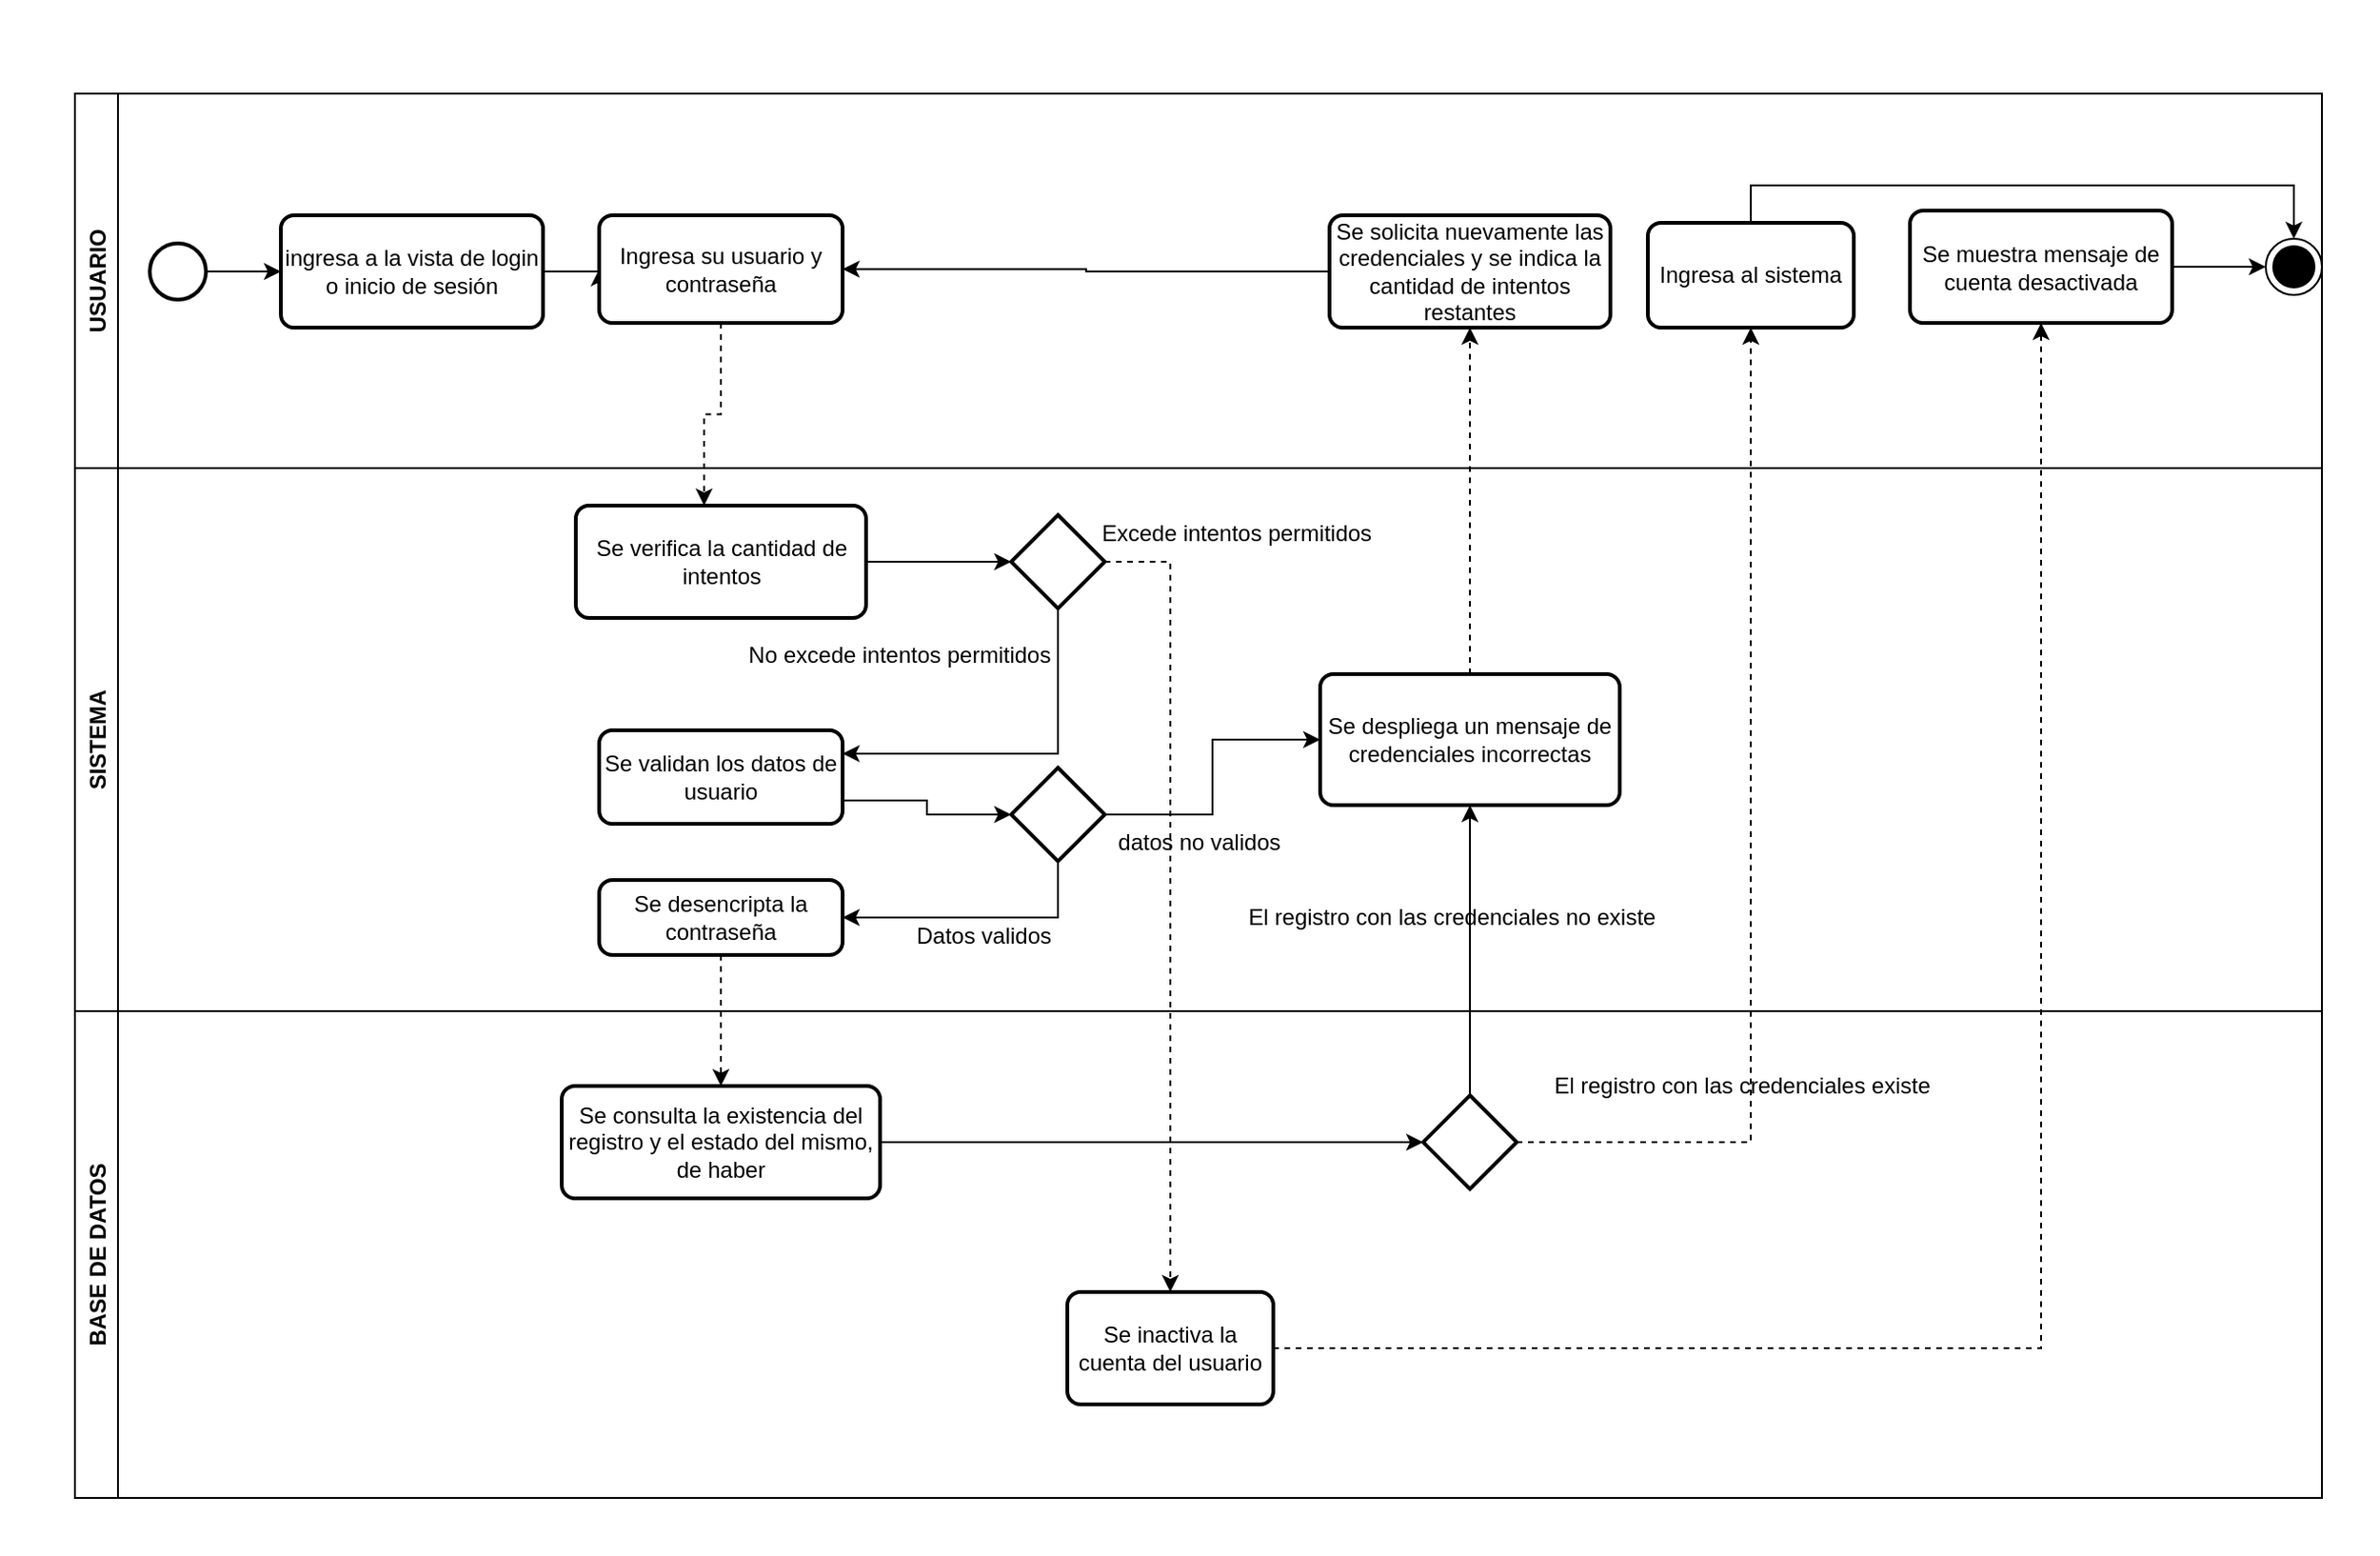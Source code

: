 <mxfile version="20.0.1" type="github"><diagram id="h_A9fjt_K9imdsqQN1t2" name="Page-1"><mxGraphModel dx="1021" dy="1628" grid="1" gridSize="10" guides="1" tooltips="1" connect="1" arrows="1" fold="1" page="1" pageScale="1" pageWidth="827" pageHeight="1169" math="0" shadow="0"><root><mxCell id="0"/><mxCell id="1" parent="0"/><mxCell id="l4md8V3zlOqzfzUoNWWi-2" value="USUARIO" style="swimlane;horizontal=0;startSize=23;" vertex="1" parent="1"><mxGeometry x="120" y="-30" width="1200" height="200" as="geometry"/></mxCell><mxCell id="l4md8V3zlOqzfzUoNWWi-28" style="edgeStyle=orthogonalEdgeStyle;rounded=0;orthogonalLoop=1;jettySize=auto;html=1;exitX=1;exitY=0.5;exitDx=0;exitDy=0;exitPerimeter=0;entryX=0;entryY=0.5;entryDx=0;entryDy=0;" edge="1" parent="l4md8V3zlOqzfzUoNWWi-2" source="l4md8V3zlOqzfzUoNWWi-5" target="l4md8V3zlOqzfzUoNWWi-6"><mxGeometry relative="1" as="geometry"/></mxCell><mxCell id="l4md8V3zlOqzfzUoNWWi-5" value="" style="strokeWidth=2;html=1;shape=mxgraph.flowchart.start_2;whiteSpace=wrap;" vertex="1" parent="l4md8V3zlOqzfzUoNWWi-2"><mxGeometry x="40" y="80" width="30" height="30" as="geometry"/></mxCell><mxCell id="l4md8V3zlOqzfzUoNWWi-26" style="edgeStyle=orthogonalEdgeStyle;rounded=0;orthogonalLoop=1;jettySize=auto;html=1;exitX=1;exitY=0.5;exitDx=0;exitDy=0;entryX=0;entryY=0.5;entryDx=0;entryDy=0;" edge="1" parent="l4md8V3zlOqzfzUoNWWi-2" source="l4md8V3zlOqzfzUoNWWi-6" target="l4md8V3zlOqzfzUoNWWi-7"><mxGeometry relative="1" as="geometry"/></mxCell><mxCell id="l4md8V3zlOqzfzUoNWWi-6" value="ingresa a la vista de login o inicio de sesión" style="rounded=1;whiteSpace=wrap;html=1;absoluteArcSize=1;arcSize=14;strokeWidth=2;align=center;" vertex="1" parent="l4md8V3zlOqzfzUoNWWi-2"><mxGeometry x="110" y="65" width="140" height="60" as="geometry"/></mxCell><mxCell id="l4md8V3zlOqzfzUoNWWi-7" value="Ingresa su usuario y contraseña" style="rounded=1;whiteSpace=wrap;html=1;absoluteArcSize=1;arcSize=14;strokeWidth=2;" vertex="1" parent="l4md8V3zlOqzfzUoNWWi-2"><mxGeometry x="280" y="65" width="130" height="57.5" as="geometry"/></mxCell><mxCell id="l4md8V3zlOqzfzUoNWWi-64" style="edgeStyle=orthogonalEdgeStyle;rounded=0;orthogonalLoop=1;jettySize=auto;html=1;exitX=0.5;exitY=0;exitDx=0;exitDy=0;entryX=0.5;entryY=0;entryDx=0;entryDy=0;" edge="1" parent="l4md8V3zlOqzfzUoNWWi-2" source="l4md8V3zlOqzfzUoNWWi-18" target="l4md8V3zlOqzfzUoNWWi-62"><mxGeometry relative="1" as="geometry"/></mxCell><mxCell id="l4md8V3zlOqzfzUoNWWi-18" value="Ingresa al sistema" style="rounded=1;whiteSpace=wrap;html=1;absoluteArcSize=1;arcSize=14;strokeWidth=2;" vertex="1" parent="l4md8V3zlOqzfzUoNWWi-2"><mxGeometry x="840" y="69" width="110" height="56" as="geometry"/></mxCell><mxCell id="l4md8V3zlOqzfzUoNWWi-31" style="edgeStyle=orthogonalEdgeStyle;rounded=0;orthogonalLoop=1;jettySize=auto;html=1;exitX=0;exitY=0.5;exitDx=0;exitDy=0;entryX=1;entryY=0.5;entryDx=0;entryDy=0;" edge="1" parent="l4md8V3zlOqzfzUoNWWi-2" source="l4md8V3zlOqzfzUoNWWi-30" target="l4md8V3zlOqzfzUoNWWi-7"><mxGeometry relative="1" as="geometry"/></mxCell><mxCell id="l4md8V3zlOqzfzUoNWWi-30" value="Se solicita nuevamente las credenciales y se indica la cantidad de intentos restantes" style="rounded=1;whiteSpace=wrap;html=1;absoluteArcSize=1;arcSize=14;strokeWidth=2;" vertex="1" parent="l4md8V3zlOqzfzUoNWWi-2"><mxGeometry x="670" y="65" width="150" height="60" as="geometry"/></mxCell><mxCell id="l4md8V3zlOqzfzUoNWWi-63" style="edgeStyle=orthogonalEdgeStyle;rounded=0;orthogonalLoop=1;jettySize=auto;html=1;exitX=1;exitY=0.5;exitDx=0;exitDy=0;entryX=0;entryY=0.5;entryDx=0;entryDy=0;" edge="1" parent="l4md8V3zlOqzfzUoNWWi-2" source="l4md8V3zlOqzfzUoNWWi-44" target="l4md8V3zlOqzfzUoNWWi-62"><mxGeometry relative="1" as="geometry"/></mxCell><mxCell id="l4md8V3zlOqzfzUoNWWi-44" value="Se muestra mensaje de cuenta desactivada" style="rounded=1;whiteSpace=wrap;html=1;absoluteArcSize=1;arcSize=14;strokeWidth=2;" vertex="1" parent="l4md8V3zlOqzfzUoNWWi-2"><mxGeometry x="980" y="62.5" width="140" height="60" as="geometry"/></mxCell><mxCell id="l4md8V3zlOqzfzUoNWWi-62" value="" style="ellipse;html=1;shape=endState;fillColor=#000000;strokeColor=#000000;" vertex="1" parent="l4md8V3zlOqzfzUoNWWi-2"><mxGeometry x="1170" y="77.5" width="30" height="30" as="geometry"/></mxCell><mxCell id="l4md8V3zlOqzfzUoNWWi-3" value="SISTEMA" style="swimlane;horizontal=0;" vertex="1" parent="1"><mxGeometry x="120" y="170" width="1200" height="290" as="geometry"/></mxCell><mxCell id="l4md8V3zlOqzfzUoNWWi-40" style="edgeStyle=orthogonalEdgeStyle;rounded=0;orthogonalLoop=1;jettySize=auto;html=1;exitX=1;exitY=0.75;exitDx=0;exitDy=0;entryX=0;entryY=0.5;entryDx=0;entryDy=0;entryPerimeter=0;" edge="1" parent="l4md8V3zlOqzfzUoNWWi-3" source="l4md8V3zlOqzfzUoNWWi-8" target="l4md8V3zlOqzfzUoNWWi-13"><mxGeometry relative="1" as="geometry"/></mxCell><mxCell id="l4md8V3zlOqzfzUoNWWi-8" value="Se validan los datos de usuario" style="rounded=1;whiteSpace=wrap;html=1;absoluteArcSize=1;arcSize=14;strokeWidth=2;" vertex="1" parent="l4md8V3zlOqzfzUoNWWi-3"><mxGeometry x="280" y="140" width="130" height="50" as="geometry"/></mxCell><mxCell id="l4md8V3zlOqzfzUoNWWi-9" value="Se desencripta la contraseña" style="rounded=1;whiteSpace=wrap;html=1;absoluteArcSize=1;arcSize=14;strokeWidth=2;" vertex="1" parent="l4md8V3zlOqzfzUoNWWi-3"><mxGeometry x="280" y="220" width="130" height="40" as="geometry"/></mxCell><mxCell id="l4md8V3zlOqzfzUoNWWi-10" value="Se despliega un mensaje de credenciales incorrectas" style="rounded=1;whiteSpace=wrap;html=1;absoluteArcSize=1;arcSize=14;strokeWidth=2;" vertex="1" parent="l4md8V3zlOqzfzUoNWWi-3"><mxGeometry x="665" y="110" width="160" height="70" as="geometry"/></mxCell><mxCell id="l4md8V3zlOqzfzUoNWWi-15" style="edgeStyle=orthogonalEdgeStyle;rounded=0;orthogonalLoop=1;jettySize=auto;html=1;exitX=0.5;exitY=1;exitDx=0;exitDy=0;exitPerimeter=0;entryX=1;entryY=0.5;entryDx=0;entryDy=0;" edge="1" parent="l4md8V3zlOqzfzUoNWWi-3" source="l4md8V3zlOqzfzUoNWWi-13" target="l4md8V3zlOqzfzUoNWWi-9"><mxGeometry relative="1" as="geometry"/></mxCell><mxCell id="l4md8V3zlOqzfzUoNWWi-51" style="edgeStyle=orthogonalEdgeStyle;rounded=0;orthogonalLoop=1;jettySize=auto;html=1;exitX=1;exitY=0.5;exitDx=0;exitDy=0;exitPerimeter=0;entryX=0;entryY=0.5;entryDx=0;entryDy=0;" edge="1" parent="l4md8V3zlOqzfzUoNWWi-3" source="l4md8V3zlOqzfzUoNWWi-13" target="l4md8V3zlOqzfzUoNWWi-10"><mxGeometry relative="1" as="geometry"/></mxCell><mxCell id="l4md8V3zlOqzfzUoNWWi-13" value="" style="strokeWidth=2;html=1;shape=mxgraph.flowchart.decision;whiteSpace=wrap;" vertex="1" parent="l4md8V3zlOqzfzUoNWWi-3"><mxGeometry x="500" y="160" width="50" height="50" as="geometry"/></mxCell><mxCell id="l4md8V3zlOqzfzUoNWWi-36" style="edgeStyle=orthogonalEdgeStyle;rounded=0;orthogonalLoop=1;jettySize=auto;html=1;exitX=1;exitY=0.5;exitDx=0;exitDy=0;entryX=0;entryY=0.5;entryDx=0;entryDy=0;entryPerimeter=0;" edge="1" parent="l4md8V3zlOqzfzUoNWWi-3" source="l4md8V3zlOqzfzUoNWWi-33" target="l4md8V3zlOqzfzUoNWWi-35"><mxGeometry relative="1" as="geometry"/></mxCell><mxCell id="l4md8V3zlOqzfzUoNWWi-33" value="Se verifica la cantidad de intentos" style="rounded=1;whiteSpace=wrap;html=1;absoluteArcSize=1;arcSize=14;strokeWidth=2;" vertex="1" parent="l4md8V3zlOqzfzUoNWWi-3"><mxGeometry x="267.5" y="20" width="155" height="60" as="geometry"/></mxCell><mxCell id="l4md8V3zlOqzfzUoNWWi-37" style="edgeStyle=orthogonalEdgeStyle;rounded=0;orthogonalLoop=1;jettySize=auto;html=1;exitX=0.5;exitY=1;exitDx=0;exitDy=0;exitPerimeter=0;entryX=1;entryY=0.25;entryDx=0;entryDy=0;" edge="1" parent="l4md8V3zlOqzfzUoNWWi-3" source="l4md8V3zlOqzfzUoNWWi-35" target="l4md8V3zlOqzfzUoNWWi-8"><mxGeometry relative="1" as="geometry"/></mxCell><mxCell id="l4md8V3zlOqzfzUoNWWi-35" value="" style="strokeWidth=2;html=1;shape=mxgraph.flowchart.decision;whiteSpace=wrap;" vertex="1" parent="l4md8V3zlOqzfzUoNWWi-3"><mxGeometry x="500" y="25" width="50" height="50" as="geometry"/></mxCell><mxCell id="l4md8V3zlOqzfzUoNWWi-48" value="Excede intentos permitidos" style="text;html=1;resizable=0;autosize=1;align=center;verticalAlign=middle;points=[];fillColor=none;strokeColor=none;rounded=0;" vertex="1" parent="l4md8V3zlOqzfzUoNWWi-3"><mxGeometry x="540" y="25" width="160" height="20" as="geometry"/></mxCell><mxCell id="l4md8V3zlOqzfzUoNWWi-49" value="No excede intentos permitidos" style="text;html=1;resizable=0;autosize=1;align=center;verticalAlign=middle;points=[];fillColor=none;strokeColor=none;rounded=0;" vertex="1" parent="l4md8V3zlOqzfzUoNWWi-3"><mxGeometry x="350" y="90" width="180" height="20" as="geometry"/></mxCell><mxCell id="l4md8V3zlOqzfzUoNWWi-50" value="datos no validos" style="text;html=1;resizable=0;autosize=1;align=center;verticalAlign=middle;points=[];fillColor=none;strokeColor=none;rounded=0;" vertex="1" parent="l4md8V3zlOqzfzUoNWWi-3"><mxGeometry x="550" y="190" width="100" height="20" as="geometry"/></mxCell><mxCell id="l4md8V3zlOqzfzUoNWWi-52" value="Datos validos" style="text;html=1;resizable=0;autosize=1;align=center;verticalAlign=middle;points=[];fillColor=none;strokeColor=none;rounded=0;" vertex="1" parent="l4md8V3zlOqzfzUoNWWi-3"><mxGeometry x="440" y="240" width="90" height="20" as="geometry"/></mxCell><mxCell id="l4md8V3zlOqzfzUoNWWi-53" value="El registro con las credenciales no existe" style="text;html=1;resizable=0;autosize=1;align=center;verticalAlign=middle;points=[];fillColor=none;strokeColor=none;rounded=0;" vertex="1" parent="l4md8V3zlOqzfzUoNWWi-3"><mxGeometry x="620" y="230" width="230" height="20" as="geometry"/></mxCell><mxCell id="l4md8V3zlOqzfzUoNWWi-4" value="BASE DE DATOS" style="swimlane;horizontal=0;" vertex="1" parent="1"><mxGeometry x="120" y="460" width="1200" height="260" as="geometry"/></mxCell><mxCell id="l4md8V3zlOqzfzUoNWWi-21" style="edgeStyle=orthogonalEdgeStyle;rounded=0;orthogonalLoop=1;jettySize=auto;html=1;exitX=1;exitY=0.5;exitDx=0;exitDy=0;entryX=0;entryY=0.5;entryDx=0;entryDy=0;entryPerimeter=0;" edge="1" parent="l4md8V3zlOqzfzUoNWWi-4" source="l4md8V3zlOqzfzUoNWWi-12" target="l4md8V3zlOqzfzUoNWWi-20"><mxGeometry relative="1" as="geometry"/></mxCell><mxCell id="l4md8V3zlOqzfzUoNWWi-12" value="Se consulta la existencia del registro y el estado del mismo, de haber" style="rounded=1;whiteSpace=wrap;html=1;absoluteArcSize=1;arcSize=14;strokeWidth=2;" vertex="1" parent="l4md8V3zlOqzfzUoNWWi-4"><mxGeometry x="260" y="40" width="170" height="60" as="geometry"/></mxCell><mxCell id="l4md8V3zlOqzfzUoNWWi-20" value="" style="strokeWidth=2;html=1;shape=mxgraph.flowchart.decision;whiteSpace=wrap;" vertex="1" parent="l4md8V3zlOqzfzUoNWWi-4"><mxGeometry x="720" y="45" width="50" height="50" as="geometry"/></mxCell><mxCell id="l4md8V3zlOqzfzUoNWWi-43" value="Se inactiva la cuenta del usuario" style="rounded=1;whiteSpace=wrap;html=1;absoluteArcSize=1;arcSize=14;strokeWidth=2;" vertex="1" parent="l4md8V3zlOqzfzUoNWWi-4"><mxGeometry x="530" y="150" width="110" height="60" as="geometry"/></mxCell><mxCell id="l4md8V3zlOqzfzUoNWWi-54" value="El registro con las credenciales existe" style="text;html=1;resizable=0;autosize=1;align=center;verticalAlign=middle;points=[];fillColor=none;strokeColor=none;rounded=0;" vertex="1" parent="l4md8V3zlOqzfzUoNWWi-4"><mxGeometry x="780" y="30" width="220" height="20" as="geometry"/></mxCell><mxCell id="l4md8V3zlOqzfzUoNWWi-16" style="edgeStyle=orthogonalEdgeStyle;rounded=0;orthogonalLoop=1;jettySize=auto;html=1;exitX=0.5;exitY=1;exitDx=0;exitDy=0;entryX=0.5;entryY=0;entryDx=0;entryDy=0;dashed=1;" edge="1" parent="1" source="l4md8V3zlOqzfzUoNWWi-9" target="l4md8V3zlOqzfzUoNWWi-12"><mxGeometry relative="1" as="geometry"/></mxCell><mxCell id="l4md8V3zlOqzfzUoNWWi-24" style="edgeStyle=orthogonalEdgeStyle;rounded=0;orthogonalLoop=1;jettySize=auto;html=1;exitX=0.5;exitY=0;exitDx=0;exitDy=0;exitPerimeter=0;entryX=0.5;entryY=1;entryDx=0;entryDy=0;" edge="1" parent="1" source="l4md8V3zlOqzfzUoNWWi-20" target="l4md8V3zlOqzfzUoNWWi-10"><mxGeometry relative="1" as="geometry"/></mxCell><mxCell id="l4md8V3zlOqzfzUoNWWi-25" style="edgeStyle=orthogonalEdgeStyle;rounded=0;orthogonalLoop=1;jettySize=auto;html=1;exitX=1;exitY=0.5;exitDx=0;exitDy=0;exitPerimeter=0;entryX=0.5;entryY=1;entryDx=0;entryDy=0;dashed=1;" edge="1" parent="1" source="l4md8V3zlOqzfzUoNWWi-20" target="l4md8V3zlOqzfzUoNWWi-18"><mxGeometry relative="1" as="geometry"/></mxCell><mxCell id="l4md8V3zlOqzfzUoNWWi-41" style="edgeStyle=orthogonalEdgeStyle;rounded=0;orthogonalLoop=1;jettySize=auto;html=1;exitX=0.5;exitY=0;exitDx=0;exitDy=0;entryX=0.5;entryY=1;entryDx=0;entryDy=0;dashed=1;" edge="1" parent="1" source="l4md8V3zlOqzfzUoNWWi-10" target="l4md8V3zlOqzfzUoNWWi-30"><mxGeometry relative="1" as="geometry"/></mxCell><mxCell id="l4md8V3zlOqzfzUoNWWi-45" style="edgeStyle=orthogonalEdgeStyle;rounded=0;orthogonalLoop=1;jettySize=auto;html=1;exitX=1;exitY=0.5;exitDx=0;exitDy=0;exitPerimeter=0;entryX=0.5;entryY=0;entryDx=0;entryDy=0;dashed=1;" edge="1" parent="1" source="l4md8V3zlOqzfzUoNWWi-35" target="l4md8V3zlOqzfzUoNWWi-43"><mxGeometry relative="1" as="geometry"/></mxCell><mxCell id="l4md8V3zlOqzfzUoNWWi-46" style="edgeStyle=orthogonalEdgeStyle;rounded=0;orthogonalLoop=1;jettySize=auto;html=1;exitX=1;exitY=0.5;exitDx=0;exitDy=0;entryX=0.5;entryY=1;entryDx=0;entryDy=0;dashed=1;" edge="1" parent="1" source="l4md8V3zlOqzfzUoNWWi-43" target="l4md8V3zlOqzfzUoNWWi-44"><mxGeometry relative="1" as="geometry"/></mxCell><mxCell id="l4md8V3zlOqzfzUoNWWi-47" style="edgeStyle=orthogonalEdgeStyle;rounded=0;orthogonalLoop=1;jettySize=auto;html=1;exitX=0.5;exitY=1;exitDx=0;exitDy=0;entryX=0.442;entryY=0;entryDx=0;entryDy=0;entryPerimeter=0;dashed=1;" edge="1" parent="1" source="l4md8V3zlOqzfzUoNWWi-7" target="l4md8V3zlOqzfzUoNWWi-33"><mxGeometry relative="1" as="geometry"/></mxCell><mxCell id="l4md8V3zlOqzfzUoNWWi-55" value="&amp;nbsp; &amp;nbsp;" style="text;html=1;resizable=0;autosize=1;align=center;verticalAlign=middle;points=[];fillColor=none;strokeColor=none;rounded=0;" vertex="1" parent="1"><mxGeometry x="590" y="-80" width="30" height="20" as="geometry"/></mxCell><mxCell id="l4md8V3zlOqzfzUoNWWi-56" value="&amp;nbsp; &amp;nbsp;" style="text;html=1;resizable=0;autosize=1;align=center;verticalAlign=middle;points=[];fillColor=none;strokeColor=none;rounded=0;" vertex="1" parent="1"><mxGeometry x="1300" y="170" width="30" height="20" as="geometry"/></mxCell><mxCell id="l4md8V3zlOqzfzUoNWWi-57" value="&amp;nbsp; &amp;nbsp;" style="text;html=1;resizable=0;autosize=1;align=center;verticalAlign=middle;points=[];fillColor=none;strokeColor=none;rounded=0;" vertex="1" parent="1"><mxGeometry x="610" y="-60" width="30" height="20" as="geometry"/></mxCell><mxCell id="l4md8V3zlOqzfzUoNWWi-58" value="&amp;nbsp; &amp;nbsp;" style="text;html=1;resizable=0;autosize=1;align=center;verticalAlign=middle;points=[];fillColor=none;strokeColor=none;rounded=0;" vertex="1" parent="1"><mxGeometry x="620" y="-60" width="30" height="20" as="geometry"/></mxCell><mxCell id="l4md8V3zlOqzfzUoNWWi-59" value="&amp;nbsp; &amp;nbsp;" style="text;html=1;resizable=0;autosize=1;align=center;verticalAlign=middle;points=[];fillColor=none;strokeColor=none;rounded=0;" vertex="1" parent="1"><mxGeometry x="600" y="730" width="30" height="20" as="geometry"/></mxCell><mxCell id="l4md8V3zlOqzfzUoNWWi-60" value="&amp;nbsp; &amp;nbsp;" style="text;html=1;resizable=0;autosize=1;align=center;verticalAlign=middle;points=[];fillColor=none;strokeColor=none;rounded=0;" vertex="1" parent="1"><mxGeometry x="80" y="400" width="30" height="20" as="geometry"/></mxCell><mxCell id="l4md8V3zlOqzfzUoNWWi-65" value="&amp;nbsp;&amp;nbsp;" style="text;html=1;resizable=0;autosize=1;align=center;verticalAlign=middle;points=[];fillColor=none;strokeColor=none;rounded=0;" vertex="1" parent="1"><mxGeometry x="1330" y="160" width="20" height="20" as="geometry"/></mxCell></root></mxGraphModel></diagram></mxfile>